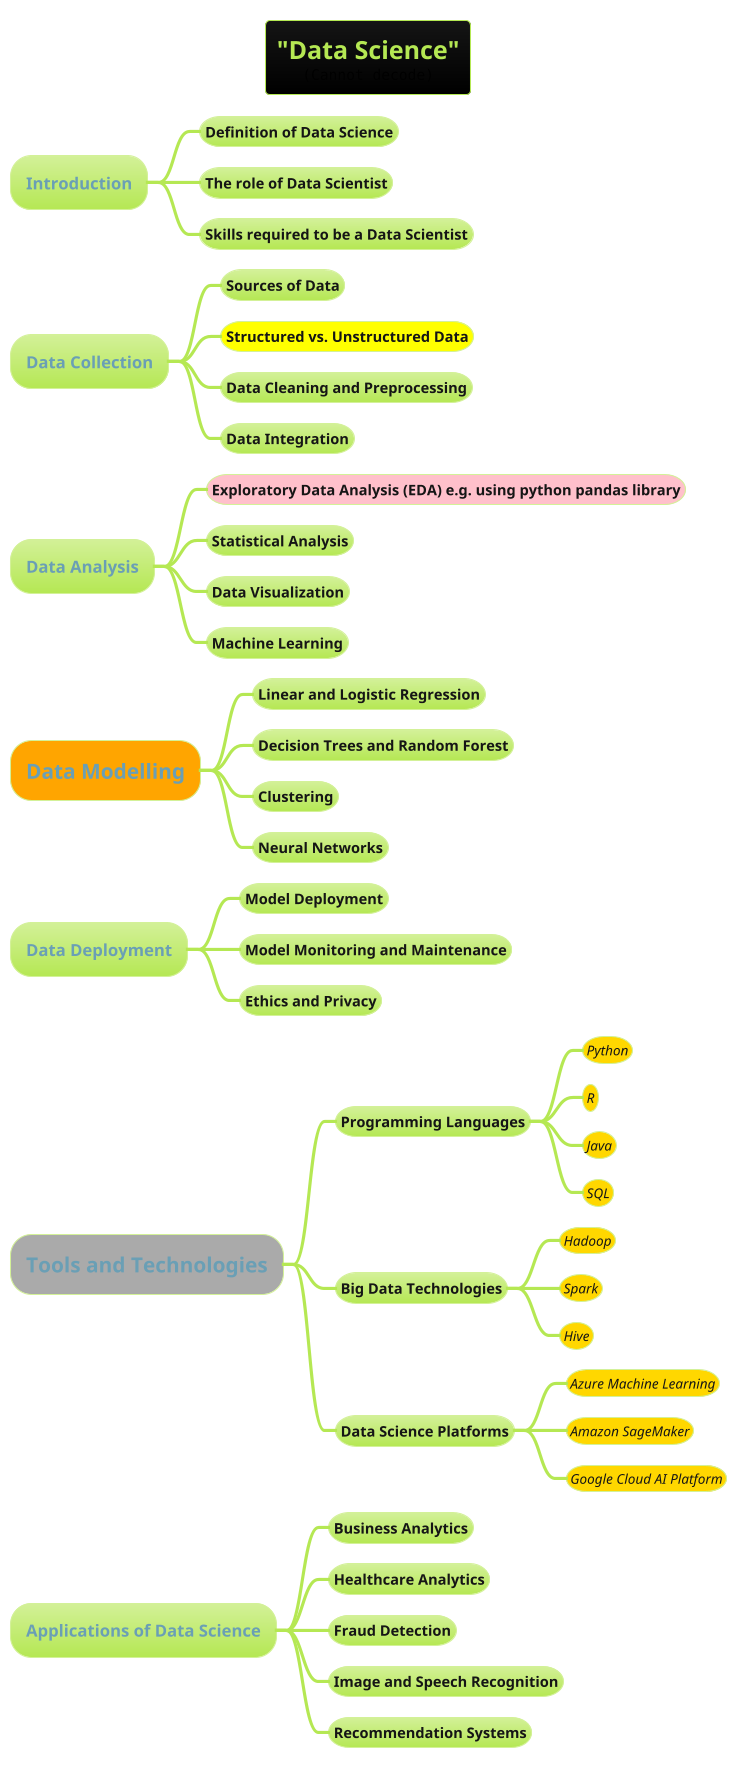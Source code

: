 @startmindmap
title = "Data Science" \n<img:images/img_18.png>
!theme hacker

* Introduction
** Definition of Data Science
** The role of Data Scientist
** Skills required to be a Data Scientist

* **Data Collection**
** Sources of Data
**[#yellow] **Structured vs. Unstructured Data**
** Data Cleaning and Preprocessing
** Data Integration

* Data Analysis
**[#pink] **Exploratory Data Analysis (EDA)** e.g. using python **pandas library**
** Statistical Analysis
** Data Visualization
** Machine Learning

*[#orange] =Data Modelling
** Linear and Logistic Regression
** Decision Trees and Random Forest
** Clustering
** Neural Networks

* Data Deployment
** Model Deployment
** Model Monitoring and Maintenance
** Ethics and Privacy

*[#a] =Tools and Technologies
** Programming Languages
***[#gold] ====<size:13>Python
***[#gold] ====<size:13>R
***[#gold] ====<size:13>Java
***[#gold] ====<size:13>SQL
** Big Data Technologies
***[#gold] ====<size:13>Hadoop
***[#gold] ====<size:13>Spark
***[#gold] ====<size:13>Hive
** Data Science Platforms
***[#gold] ====<size:13>Azure Machine Learning
***[#gold] ====<size:13>Amazon SageMaker
***[#gold] ====<size:13>Google Cloud AI Platform

* Applications of Data Science
** Business Analytics
** Healthcare Analytics
** Fraud Detection
** Image and Speech Recognition
** Recommendation Systems

@endmindmap
